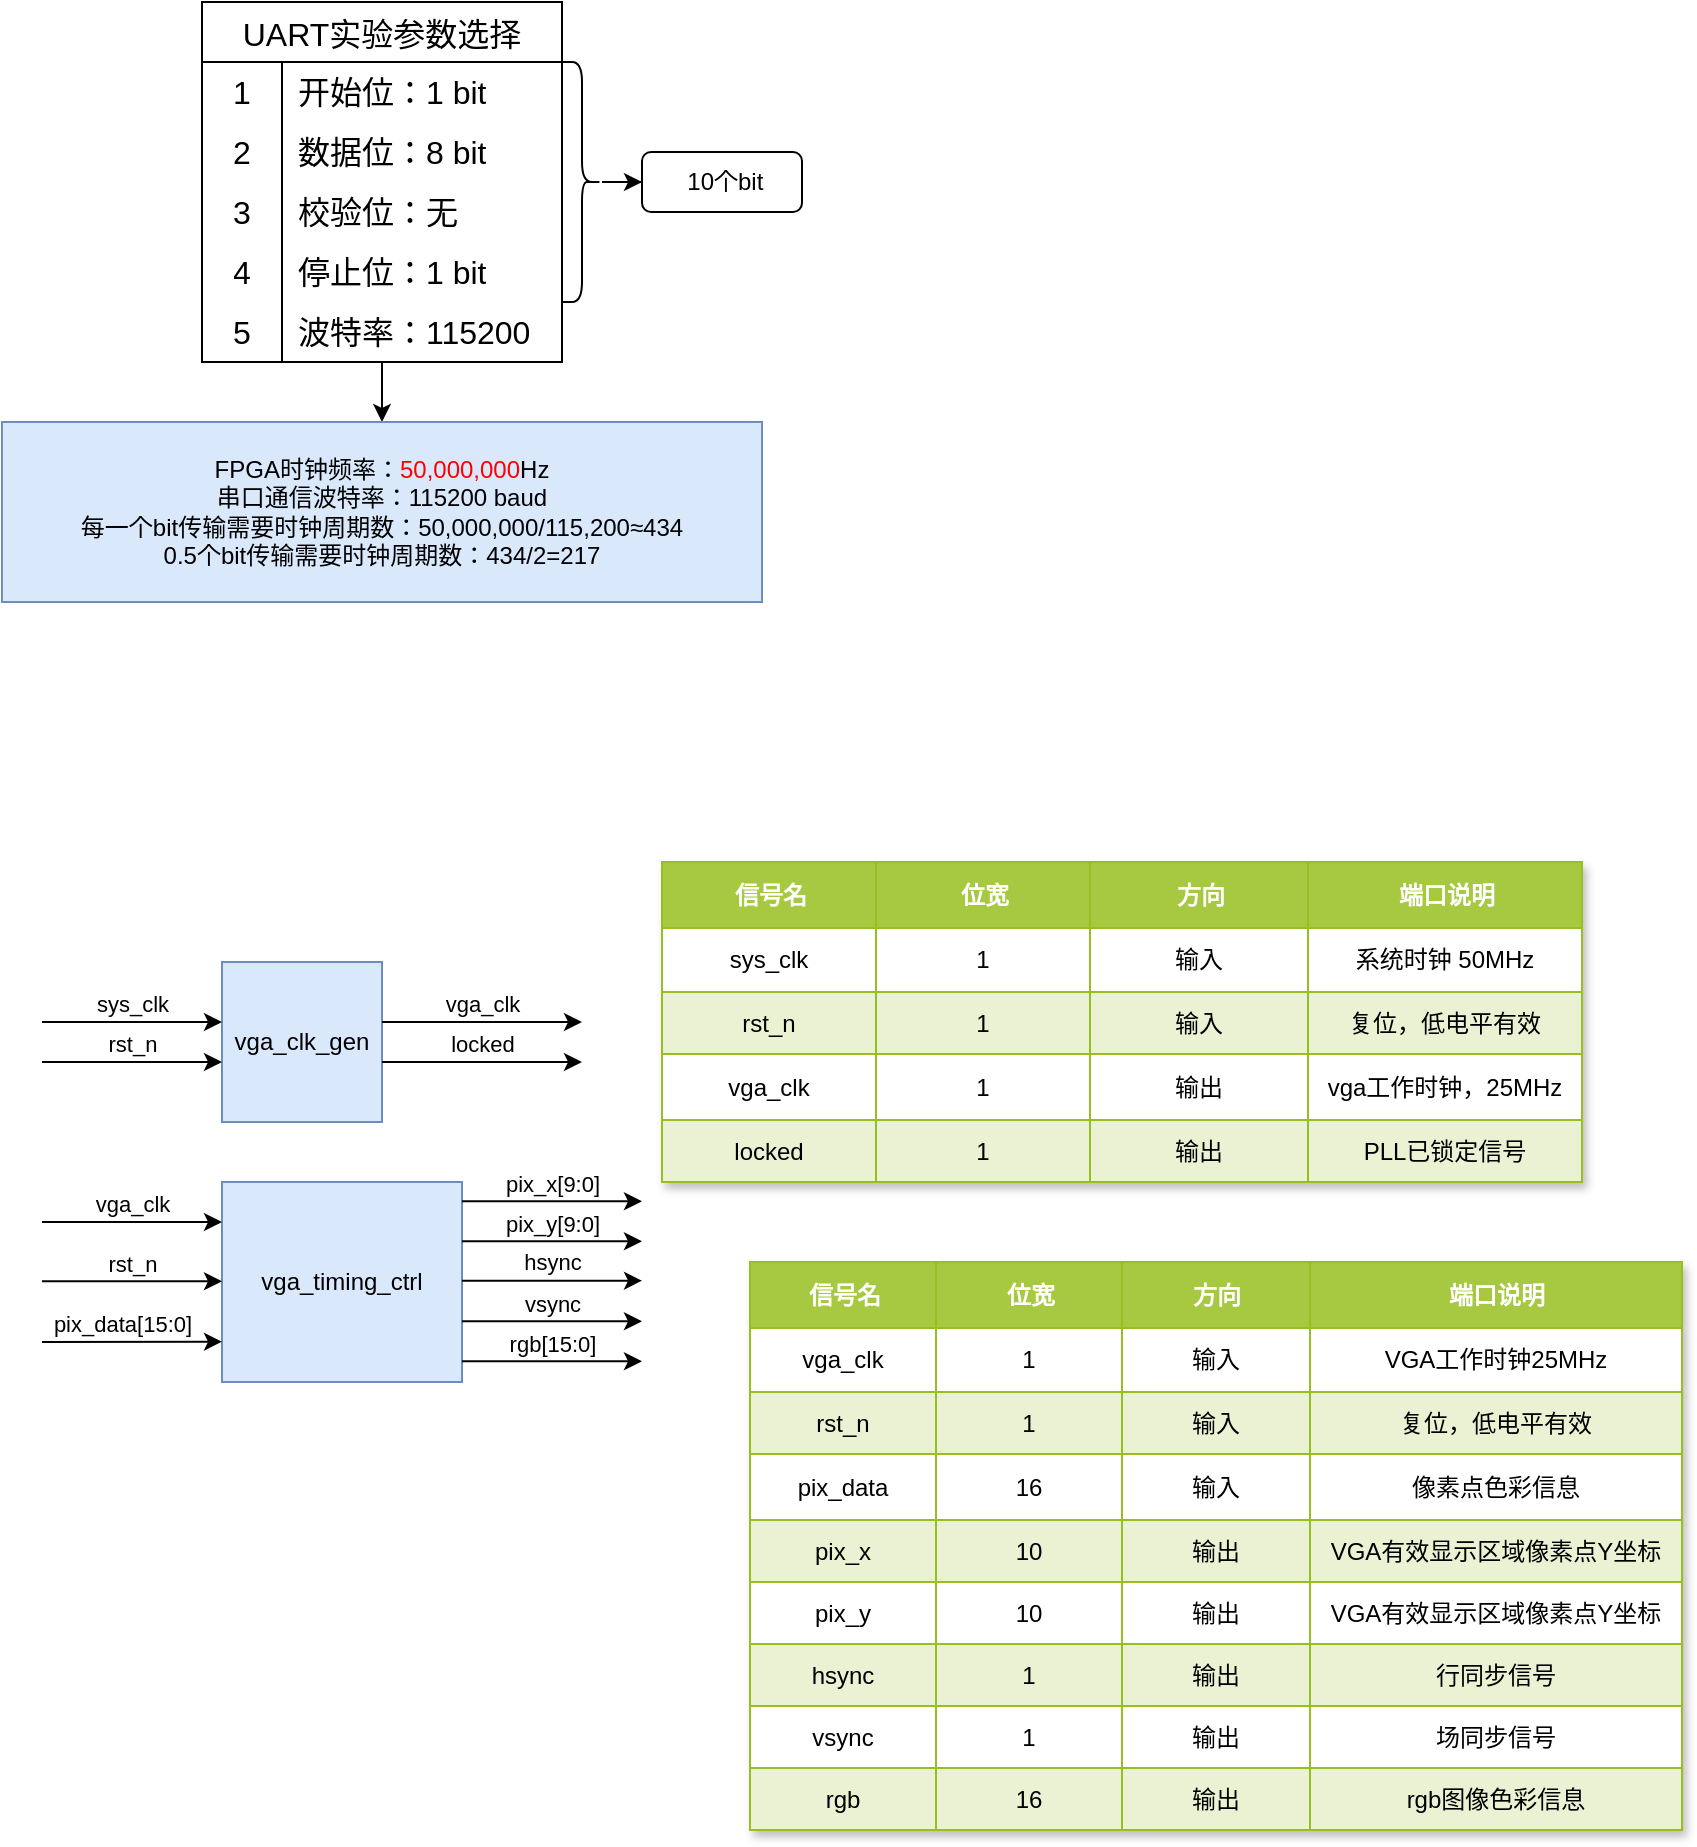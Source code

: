 <mxfile version="26.0.4">
  <diagram name="第 1 页" id="fd4EhWadq59LHY81k3FC">
    <mxGraphModel dx="1077" dy="627" grid="1" gridSize="10" guides="1" tooltips="1" connect="1" arrows="1" fold="1" page="1" pageScale="1" pageWidth="827" pageHeight="1169" math="0" shadow="0">
      <root>
        <mxCell id="0" />
        <mxCell id="1" parent="0" />
        <mxCell id="VDzUI8g3C9YiJoH--KY2-72" style="edgeStyle=orthogonalEdgeStyle;rounded=0;orthogonalLoop=1;jettySize=auto;html=1;" parent="1" source="VDzUI8g3C9YiJoH--KY2-14" target="VDzUI8g3C9YiJoH--KY2-70" edge="1">
          <mxGeometry relative="1" as="geometry" />
        </mxCell>
        <mxCell id="VDzUI8g3C9YiJoH--KY2-14" value="UART实验参数选择" style="shape=table;startSize=30;container=1;collapsible=0;childLayout=tableLayout;fixedRows=1;rowLines=0;fontStyle=0;strokeColor=default;fontSize=16;" parent="1" vertex="1">
          <mxGeometry x="140" y="40" width="180" height="180" as="geometry" />
        </mxCell>
        <mxCell id="VDzUI8g3C9YiJoH--KY2-15" value="" style="shape=tableRow;horizontal=0;startSize=0;swimlaneHead=0;swimlaneBody=0;top=0;left=0;bottom=0;right=0;collapsible=0;dropTarget=0;fillColor=none;points=[[0,0.5],[1,0.5]];portConstraint=eastwest;strokeColor=inherit;fontSize=16;" parent="VDzUI8g3C9YiJoH--KY2-14" vertex="1">
          <mxGeometry y="30" width="180" height="30" as="geometry" />
        </mxCell>
        <mxCell id="VDzUI8g3C9YiJoH--KY2-16" value="1" style="shape=partialRectangle;html=1;whiteSpace=wrap;connectable=0;fillColor=none;top=0;left=0;bottom=0;right=0;overflow=hidden;pointerEvents=1;strokeColor=inherit;fontSize=16;" parent="VDzUI8g3C9YiJoH--KY2-15" vertex="1">
          <mxGeometry width="40" height="30" as="geometry">
            <mxRectangle width="40" height="30" as="alternateBounds" />
          </mxGeometry>
        </mxCell>
        <mxCell id="VDzUI8g3C9YiJoH--KY2-17" value="开始位：1 bit" style="shape=partialRectangle;html=1;whiteSpace=wrap;connectable=0;fillColor=none;top=0;left=0;bottom=0;right=0;align=left;spacingLeft=6;overflow=hidden;strokeColor=inherit;fontSize=16;" parent="VDzUI8g3C9YiJoH--KY2-15" vertex="1">
          <mxGeometry x="40" width="140" height="30" as="geometry">
            <mxRectangle width="140" height="30" as="alternateBounds" />
          </mxGeometry>
        </mxCell>
        <mxCell id="VDzUI8g3C9YiJoH--KY2-18" value="" style="shape=tableRow;horizontal=0;startSize=0;swimlaneHead=0;swimlaneBody=0;top=0;left=0;bottom=0;right=0;collapsible=0;dropTarget=0;fillColor=none;points=[[0,0.5],[1,0.5]];portConstraint=eastwest;strokeColor=inherit;fontSize=16;" parent="VDzUI8g3C9YiJoH--KY2-14" vertex="1">
          <mxGeometry y="60" width="180" height="30" as="geometry" />
        </mxCell>
        <mxCell id="VDzUI8g3C9YiJoH--KY2-19" value="2" style="shape=partialRectangle;html=1;whiteSpace=wrap;connectable=0;fillColor=none;top=0;left=0;bottom=0;right=0;overflow=hidden;strokeColor=inherit;fontSize=16;" parent="VDzUI8g3C9YiJoH--KY2-18" vertex="1">
          <mxGeometry width="40" height="30" as="geometry">
            <mxRectangle width="40" height="30" as="alternateBounds" />
          </mxGeometry>
        </mxCell>
        <mxCell id="VDzUI8g3C9YiJoH--KY2-20" value="数据位：8 bit" style="shape=partialRectangle;html=1;whiteSpace=wrap;connectable=0;fillColor=none;top=0;left=0;bottom=0;right=0;align=left;spacingLeft=6;overflow=hidden;strokeColor=inherit;fontSize=16;" parent="VDzUI8g3C9YiJoH--KY2-18" vertex="1">
          <mxGeometry x="40" width="140" height="30" as="geometry">
            <mxRectangle width="140" height="30" as="alternateBounds" />
          </mxGeometry>
        </mxCell>
        <mxCell id="VDzUI8g3C9YiJoH--KY2-30" value="" style="shape=tableRow;horizontal=0;startSize=0;swimlaneHead=0;swimlaneBody=0;top=0;left=0;bottom=0;right=0;collapsible=0;dropTarget=0;fillColor=none;points=[[0,0.5],[1,0.5]];portConstraint=eastwest;strokeColor=inherit;fontSize=16;" parent="VDzUI8g3C9YiJoH--KY2-14" vertex="1">
          <mxGeometry y="90" width="180" height="30" as="geometry" />
        </mxCell>
        <mxCell id="VDzUI8g3C9YiJoH--KY2-31" value="3" style="shape=partialRectangle;html=1;whiteSpace=wrap;connectable=0;fillColor=none;top=0;left=0;bottom=0;right=0;overflow=hidden;strokeColor=inherit;fontSize=16;" parent="VDzUI8g3C9YiJoH--KY2-30" vertex="1">
          <mxGeometry width="40" height="30" as="geometry">
            <mxRectangle width="40" height="30" as="alternateBounds" />
          </mxGeometry>
        </mxCell>
        <mxCell id="VDzUI8g3C9YiJoH--KY2-32" value="校验位：无" style="shape=partialRectangle;html=1;whiteSpace=wrap;connectable=0;fillColor=none;top=0;left=0;bottom=0;right=0;align=left;spacingLeft=6;overflow=hidden;strokeColor=inherit;fontSize=16;" parent="VDzUI8g3C9YiJoH--KY2-30" vertex="1">
          <mxGeometry x="40" width="140" height="30" as="geometry">
            <mxRectangle width="140" height="30" as="alternateBounds" />
          </mxGeometry>
        </mxCell>
        <mxCell id="VDzUI8g3C9YiJoH--KY2-33" value="" style="shape=tableRow;horizontal=0;startSize=0;swimlaneHead=0;swimlaneBody=0;top=0;left=0;bottom=0;right=0;collapsible=0;dropTarget=0;fillColor=none;points=[[0,0.5],[1,0.5]];portConstraint=eastwest;strokeColor=inherit;fontSize=16;" parent="VDzUI8g3C9YiJoH--KY2-14" vertex="1">
          <mxGeometry y="120" width="180" height="30" as="geometry" />
        </mxCell>
        <mxCell id="VDzUI8g3C9YiJoH--KY2-34" value="4" style="shape=partialRectangle;html=1;whiteSpace=wrap;connectable=0;fillColor=none;top=0;left=0;bottom=0;right=0;overflow=hidden;strokeColor=inherit;fontSize=16;" parent="VDzUI8g3C9YiJoH--KY2-33" vertex="1">
          <mxGeometry width="40" height="30" as="geometry">
            <mxRectangle width="40" height="30" as="alternateBounds" />
          </mxGeometry>
        </mxCell>
        <mxCell id="VDzUI8g3C9YiJoH--KY2-35" value="停止位：1 bit" style="shape=partialRectangle;html=1;whiteSpace=wrap;connectable=0;fillColor=none;top=0;left=0;bottom=0;right=0;align=left;spacingLeft=6;overflow=hidden;strokeColor=inherit;fontSize=16;" parent="VDzUI8g3C9YiJoH--KY2-33" vertex="1">
          <mxGeometry x="40" width="140" height="30" as="geometry">
            <mxRectangle width="140" height="30" as="alternateBounds" />
          </mxGeometry>
        </mxCell>
        <mxCell id="VDzUI8g3C9YiJoH--KY2-21" value="" style="shape=tableRow;horizontal=0;startSize=0;swimlaneHead=0;swimlaneBody=0;top=0;left=0;bottom=0;right=0;collapsible=0;dropTarget=0;fillColor=none;points=[[0,0.5],[1,0.5]];portConstraint=eastwest;strokeColor=inherit;fontSize=16;" parent="VDzUI8g3C9YiJoH--KY2-14" vertex="1">
          <mxGeometry y="150" width="180" height="30" as="geometry" />
        </mxCell>
        <mxCell id="VDzUI8g3C9YiJoH--KY2-22" value="5" style="shape=partialRectangle;html=1;whiteSpace=wrap;connectable=0;fillColor=none;top=0;left=0;bottom=0;right=0;overflow=hidden;strokeColor=inherit;fontSize=16;" parent="VDzUI8g3C9YiJoH--KY2-21" vertex="1">
          <mxGeometry width="40" height="30" as="geometry">
            <mxRectangle width="40" height="30" as="alternateBounds" />
          </mxGeometry>
        </mxCell>
        <mxCell id="VDzUI8g3C9YiJoH--KY2-23" value="波特率：115200" style="shape=partialRectangle;html=1;whiteSpace=wrap;connectable=0;fillColor=none;top=0;left=0;bottom=0;right=0;align=left;spacingLeft=6;overflow=hidden;strokeColor=inherit;fontSize=16;" parent="VDzUI8g3C9YiJoH--KY2-21" vertex="1">
          <mxGeometry x="40" width="140" height="30" as="geometry">
            <mxRectangle width="140" height="30" as="alternateBounds" />
          </mxGeometry>
        </mxCell>
        <mxCell id="VDzUI8g3C9YiJoH--KY2-60" value="" style="edgeStyle=orthogonalEdgeStyle;rounded=0;orthogonalLoop=1;jettySize=auto;html=1;" parent="1" source="VDzUI8g3C9YiJoH--KY2-56" target="VDzUI8g3C9YiJoH--KY2-59" edge="1">
          <mxGeometry relative="1" as="geometry" />
        </mxCell>
        <mxCell id="VDzUI8g3C9YiJoH--KY2-56" value="" style="shape=curlyBracket;whiteSpace=wrap;html=1;rounded=1;flipH=1;labelPosition=right;verticalLabelPosition=middle;align=left;verticalAlign=middle;" parent="1" vertex="1">
          <mxGeometry x="320" y="70" width="20" height="120" as="geometry" />
        </mxCell>
        <mxCell id="VDzUI8g3C9YiJoH--KY2-59" value="&amp;nbsp;10个bit" style="rounded=1;whiteSpace=wrap;html=1;align=center;" parent="1" vertex="1">
          <mxGeometry x="360" y="115" width="80" height="30" as="geometry" />
        </mxCell>
        <mxCell id="VDzUI8g3C9YiJoH--KY2-70" value="&lt;div style=&quot;&quot;&gt;FPGA时钟频率：&lt;font color=&quot;#ff0000&quot;&gt;50,000,000&lt;/font&gt;Hz&lt;/div&gt;&lt;div style=&quot;&quot;&gt;串口通信波特率：115200 baud&lt;/div&gt;&lt;div style=&quot;&quot;&gt;每一个bit传输需要时钟周期数：50,000,000/115,200≈434&lt;/div&gt;&lt;div style=&quot;&quot;&gt;0.5个bit传输需要时钟周期数：434/2=217&lt;/div&gt;" style="text;strokeColor=#6c8ebf;fillColor=#dae8fc;html=1;whiteSpace=wrap;verticalAlign=middle;overflow=hidden;align=center;" parent="1" vertex="1">
          <mxGeometry x="40" y="250" width="380" height="90" as="geometry" />
        </mxCell>
        <mxCell id="CQehMLbI-TvT4RRxddDj-1" value="vga_timing_ctrl" style="whiteSpace=wrap;html=1;fillColor=#dae8fc;strokeColor=#6c8ebf;" parent="1" vertex="1">
          <mxGeometry x="150" y="630" width="120" height="100" as="geometry" />
        </mxCell>
        <mxCell id="CQehMLbI-TvT4RRxddDj-2" value="vga_clk" style="endArrow=classic;html=1;rounded=0;entryX=0.001;entryY=0.183;entryDx=0;entryDy=0;entryPerimeter=0;verticalAlign=bottom;" parent="1" edge="1">
          <mxGeometry x="-0.004" width="50" height="50" relative="1" as="geometry">
            <mxPoint x="60" y="650" as="sourcePoint" />
            <mxPoint x="150.0" y="650" as="targetPoint" />
            <mxPoint as="offset" />
          </mxGeometry>
        </mxCell>
        <mxCell id="CQehMLbI-TvT4RRxddDj-3" value="rst_n" style="endArrow=classic;html=1;rounded=0;entryX=0.001;entryY=0.183;entryDx=0;entryDy=0;entryPerimeter=0;verticalAlign=bottom;" parent="1" edge="1">
          <mxGeometry width="50" height="50" relative="1" as="geometry">
            <mxPoint x="60" y="679.66" as="sourcePoint" />
            <mxPoint x="150" y="679.66" as="targetPoint" />
          </mxGeometry>
        </mxCell>
        <mxCell id="CQehMLbI-TvT4RRxddDj-5" value="pix_data[15:0]" style="endArrow=classic;html=1;rounded=0;entryX=0.001;entryY=0.183;entryDx=0;entryDy=0;entryPerimeter=0;verticalAlign=bottom;" parent="1" edge="1">
          <mxGeometry x="-0.111" width="50" height="50" relative="1" as="geometry">
            <mxPoint x="60" y="710" as="sourcePoint" />
            <mxPoint x="150" y="709.83" as="targetPoint" />
            <mxPoint as="offset" />
          </mxGeometry>
        </mxCell>
        <mxCell id="CQehMLbI-TvT4RRxddDj-6" value="pix_x[9:0]" style="endArrow=classic;html=1;rounded=0;entryX=0.001;entryY=0.183;entryDx=0;entryDy=0;entryPerimeter=0;verticalAlign=bottom;" parent="1" edge="1">
          <mxGeometry x="-0.004" width="50" height="50" relative="1" as="geometry">
            <mxPoint x="270" y="639.66" as="sourcePoint" />
            <mxPoint x="360.0" y="639.66" as="targetPoint" />
            <mxPoint as="offset" />
          </mxGeometry>
        </mxCell>
        <mxCell id="CQehMLbI-TvT4RRxddDj-7" value="hsync" style="endArrow=classic;html=1;rounded=0;entryX=0.001;entryY=0.183;entryDx=0;entryDy=0;entryPerimeter=0;verticalAlign=bottom;" parent="1" edge="1">
          <mxGeometry width="50" height="50" relative="1" as="geometry">
            <mxPoint x="270" y="679.32" as="sourcePoint" />
            <mxPoint x="360.0" y="679.32" as="targetPoint" />
          </mxGeometry>
        </mxCell>
        <mxCell id="CQehMLbI-TvT4RRxddDj-146" value="Assets" style="childLayout=tableLayout;recursiveResize=0;strokeColor=#98bf21;fillColor=#A7C942;shadow=1;" parent="1" vertex="1">
          <mxGeometry x="414" y="670" width="466" height="284" as="geometry" />
        </mxCell>
        <mxCell id="CQehMLbI-TvT4RRxddDj-147" style="shape=tableRow;horizontal=0;startSize=0;swimlaneHead=0;swimlaneBody=0;top=0;left=0;bottom=0;right=0;dropTarget=0;collapsible=0;recursiveResize=0;expand=0;fontStyle=0;strokeColor=inherit;fillColor=#ffffff;" parent="CQehMLbI-TvT4RRxddDj-146" vertex="1">
          <mxGeometry width="466" height="33" as="geometry" />
        </mxCell>
        <mxCell id="CQehMLbI-TvT4RRxddDj-167" value="信号名" style="connectable=0;recursiveResize=0;strokeColor=inherit;fillColor=#A7C942;align=center;fontStyle=1;fontColor=#FFFFFF;html=1;" parent="CQehMLbI-TvT4RRxddDj-147" vertex="1">
          <mxGeometry width="93" height="33" as="geometry">
            <mxRectangle width="93" height="33" as="alternateBounds" />
          </mxGeometry>
        </mxCell>
        <mxCell id="CQehMLbI-TvT4RRxddDj-148" value="位宽" style="connectable=0;recursiveResize=0;strokeColor=inherit;fillColor=#A7C942;align=center;fontStyle=1;fontColor=#FFFFFF;html=1;" parent="CQehMLbI-TvT4RRxddDj-147" vertex="1">
          <mxGeometry x="93" width="93" height="33" as="geometry">
            <mxRectangle width="93" height="33" as="alternateBounds" />
          </mxGeometry>
        </mxCell>
        <mxCell id="CQehMLbI-TvT4RRxddDj-149" value="方向" style="connectable=0;recursiveResize=0;strokeColor=inherit;fillColor=#A7C942;align=center;fontStyle=1;fontColor=#FFFFFF;html=1;" parent="CQehMLbI-TvT4RRxddDj-147" vertex="1">
          <mxGeometry x="186" width="94" height="33" as="geometry">
            <mxRectangle width="94" height="33" as="alternateBounds" />
          </mxGeometry>
        </mxCell>
        <mxCell id="CQehMLbI-TvT4RRxddDj-150" value="端口说明" style="connectable=0;recursiveResize=0;strokeColor=inherit;fillColor=#A7C942;align=center;fontStyle=1;fontColor=#FFFFFF;html=1;" parent="CQehMLbI-TvT4RRxddDj-147" vertex="1">
          <mxGeometry x="280" width="186" height="33" as="geometry">
            <mxRectangle width="186" height="33" as="alternateBounds" />
          </mxGeometry>
        </mxCell>
        <mxCell id="CQehMLbI-TvT4RRxddDj-151" value="" style="shape=tableRow;horizontal=0;startSize=0;swimlaneHead=0;swimlaneBody=0;top=0;left=0;bottom=0;right=0;dropTarget=0;collapsible=0;recursiveResize=0;expand=0;fontStyle=0;strokeColor=inherit;fillColor=#ffffff;" parent="CQehMLbI-TvT4RRxddDj-146" vertex="1">
          <mxGeometry y="33" width="466" height="32" as="geometry" />
        </mxCell>
        <mxCell id="CQehMLbI-TvT4RRxddDj-168" value="vga_clk" style="connectable=0;recursiveResize=0;strokeColor=inherit;fillColor=inherit;align=center;whiteSpace=wrap;html=1;" parent="CQehMLbI-TvT4RRxddDj-151" vertex="1">
          <mxGeometry width="93" height="32" as="geometry">
            <mxRectangle width="93" height="32" as="alternateBounds" />
          </mxGeometry>
        </mxCell>
        <mxCell id="CQehMLbI-TvT4RRxddDj-152" value="1" style="connectable=0;recursiveResize=0;strokeColor=inherit;fillColor=inherit;align=center;whiteSpace=wrap;html=1;" parent="CQehMLbI-TvT4RRxddDj-151" vertex="1">
          <mxGeometry x="93" width="93" height="32" as="geometry">
            <mxRectangle width="93" height="32" as="alternateBounds" />
          </mxGeometry>
        </mxCell>
        <mxCell id="CQehMLbI-TvT4RRxddDj-153" value="输入" style="connectable=0;recursiveResize=0;strokeColor=inherit;fillColor=inherit;align=center;whiteSpace=wrap;html=1;" parent="CQehMLbI-TvT4RRxddDj-151" vertex="1">
          <mxGeometry x="186" width="94" height="32" as="geometry">
            <mxRectangle width="94" height="32" as="alternateBounds" />
          </mxGeometry>
        </mxCell>
        <mxCell id="CQehMLbI-TvT4RRxddDj-154" value="VGA工作时钟25MHz" style="connectable=0;recursiveResize=0;strokeColor=inherit;fillColor=inherit;align=center;whiteSpace=wrap;html=1;" parent="CQehMLbI-TvT4RRxddDj-151" vertex="1">
          <mxGeometry x="280" width="186" height="32" as="geometry">
            <mxRectangle width="186" height="32" as="alternateBounds" />
          </mxGeometry>
        </mxCell>
        <mxCell id="CQehMLbI-TvT4RRxddDj-155" value="" style="shape=tableRow;horizontal=0;startSize=0;swimlaneHead=0;swimlaneBody=0;top=0;left=0;bottom=0;right=0;dropTarget=0;collapsible=0;recursiveResize=0;expand=0;fontStyle=1;strokeColor=inherit;fillColor=#EAF2D3;" parent="CQehMLbI-TvT4RRxddDj-146" vertex="1">
          <mxGeometry y="65" width="466" height="31" as="geometry" />
        </mxCell>
        <mxCell id="CQehMLbI-TvT4RRxddDj-169" value="rst_n" style="connectable=0;recursiveResize=0;strokeColor=inherit;fillColor=inherit;whiteSpace=wrap;html=1;" parent="CQehMLbI-TvT4RRxddDj-155" vertex="1">
          <mxGeometry width="93" height="31" as="geometry">
            <mxRectangle width="93" height="31" as="alternateBounds" />
          </mxGeometry>
        </mxCell>
        <mxCell id="CQehMLbI-TvT4RRxddDj-156" value="1" style="connectable=0;recursiveResize=0;strokeColor=inherit;fillColor=inherit;whiteSpace=wrap;html=1;" parent="CQehMLbI-TvT4RRxddDj-155" vertex="1">
          <mxGeometry x="93" width="93" height="31" as="geometry">
            <mxRectangle width="93" height="31" as="alternateBounds" />
          </mxGeometry>
        </mxCell>
        <mxCell id="CQehMLbI-TvT4RRxddDj-157" value="输入" style="connectable=0;recursiveResize=0;strokeColor=inherit;fillColor=inherit;whiteSpace=wrap;html=1;" parent="CQehMLbI-TvT4RRxddDj-155" vertex="1">
          <mxGeometry x="186" width="94" height="31" as="geometry">
            <mxRectangle width="94" height="31" as="alternateBounds" />
          </mxGeometry>
        </mxCell>
        <mxCell id="CQehMLbI-TvT4RRxddDj-158" value="复位，低电平有效" style="connectable=0;recursiveResize=0;strokeColor=inherit;fillColor=inherit;whiteSpace=wrap;html=1;" parent="CQehMLbI-TvT4RRxddDj-155" vertex="1">
          <mxGeometry x="280" width="186" height="31" as="geometry">
            <mxRectangle width="186" height="31" as="alternateBounds" />
          </mxGeometry>
        </mxCell>
        <mxCell id="CQehMLbI-TvT4RRxddDj-159" value="" style="shape=tableRow;horizontal=0;startSize=0;swimlaneHead=0;swimlaneBody=0;top=0;left=0;bottom=0;right=0;dropTarget=0;collapsible=0;recursiveResize=0;expand=0;fontStyle=0;strokeColor=inherit;fillColor=#ffffff;" parent="CQehMLbI-TvT4RRxddDj-146" vertex="1">
          <mxGeometry y="96" width="466" height="33" as="geometry" />
        </mxCell>
        <mxCell id="CQehMLbI-TvT4RRxddDj-170" value="pix_data" style="connectable=0;recursiveResize=0;strokeColor=inherit;fillColor=inherit;fontStyle=0;align=center;whiteSpace=wrap;html=1;" parent="CQehMLbI-TvT4RRxddDj-159" vertex="1">
          <mxGeometry width="93" height="33" as="geometry">
            <mxRectangle width="93" height="33" as="alternateBounds" />
          </mxGeometry>
        </mxCell>
        <mxCell id="CQehMLbI-TvT4RRxddDj-160" value="16" style="connectable=0;recursiveResize=0;strokeColor=inherit;fillColor=inherit;fontStyle=0;align=center;whiteSpace=wrap;html=1;" parent="CQehMLbI-TvT4RRxddDj-159" vertex="1">
          <mxGeometry x="93" width="93" height="33" as="geometry">
            <mxRectangle width="93" height="33" as="alternateBounds" />
          </mxGeometry>
        </mxCell>
        <mxCell id="CQehMLbI-TvT4RRxddDj-161" value="输入" style="connectable=0;recursiveResize=0;strokeColor=inherit;fillColor=inherit;fontStyle=0;align=center;whiteSpace=wrap;html=1;" parent="CQehMLbI-TvT4RRxddDj-159" vertex="1">
          <mxGeometry x="186" width="94" height="33" as="geometry">
            <mxRectangle width="94" height="33" as="alternateBounds" />
          </mxGeometry>
        </mxCell>
        <mxCell id="CQehMLbI-TvT4RRxddDj-162" value="像素点色彩信息" style="connectable=0;recursiveResize=0;strokeColor=inherit;fillColor=inherit;fontStyle=0;align=center;whiteSpace=wrap;html=1;" parent="CQehMLbI-TvT4RRxddDj-159" vertex="1">
          <mxGeometry x="280" width="186" height="33" as="geometry">
            <mxRectangle width="186" height="33" as="alternateBounds" />
          </mxGeometry>
        </mxCell>
        <mxCell id="CQehMLbI-TvT4RRxddDj-163" value="" style="shape=tableRow;horizontal=0;startSize=0;swimlaneHead=0;swimlaneBody=0;top=0;left=0;bottom=0;right=0;dropTarget=0;collapsible=0;recursiveResize=0;expand=0;fontStyle=1;strokeColor=inherit;fillColor=#EAF2D3;" parent="CQehMLbI-TvT4RRxddDj-146" vertex="1">
          <mxGeometry y="129" width="466" height="31" as="geometry" />
        </mxCell>
        <mxCell id="CQehMLbI-TvT4RRxddDj-171" value="pix_x" style="connectable=0;recursiveResize=0;strokeColor=inherit;fillColor=inherit;whiteSpace=wrap;html=1;" parent="CQehMLbI-TvT4RRxddDj-163" vertex="1">
          <mxGeometry width="93" height="31" as="geometry">
            <mxRectangle width="93" height="31" as="alternateBounds" />
          </mxGeometry>
        </mxCell>
        <mxCell id="CQehMLbI-TvT4RRxddDj-164" value="10" style="connectable=0;recursiveResize=0;strokeColor=inherit;fillColor=inherit;whiteSpace=wrap;html=1;" parent="CQehMLbI-TvT4RRxddDj-163" vertex="1">
          <mxGeometry x="93" width="93" height="31" as="geometry">
            <mxRectangle width="93" height="31" as="alternateBounds" />
          </mxGeometry>
        </mxCell>
        <mxCell id="CQehMLbI-TvT4RRxddDj-165" value="输出" style="connectable=0;recursiveResize=0;strokeColor=inherit;fillColor=inherit;whiteSpace=wrap;html=1;" parent="CQehMLbI-TvT4RRxddDj-163" vertex="1">
          <mxGeometry x="186" width="94" height="31" as="geometry">
            <mxRectangle width="94" height="31" as="alternateBounds" />
          </mxGeometry>
        </mxCell>
        <mxCell id="CQehMLbI-TvT4RRxddDj-166" value="VGA有效显示区域像素点Y坐标" style="connectable=0;recursiveResize=0;strokeColor=inherit;fillColor=inherit;whiteSpace=wrap;html=1;" parent="CQehMLbI-TvT4RRxddDj-163" vertex="1">
          <mxGeometry x="280" width="186" height="31" as="geometry">
            <mxRectangle width="186" height="31" as="alternateBounds" />
          </mxGeometry>
        </mxCell>
        <mxCell id="CQehMLbI-TvT4RRxddDj-177" style="shape=tableRow;horizontal=0;startSize=0;swimlaneHead=0;swimlaneBody=0;top=0;left=0;bottom=0;right=0;dropTarget=0;collapsible=0;recursiveResize=0;expand=0;fontStyle=1;strokeColor=inherit;fillColor=#EAF2D3;" parent="CQehMLbI-TvT4RRxddDj-146" vertex="1">
          <mxGeometry y="160" width="466" height="31" as="geometry" />
        </mxCell>
        <mxCell id="CQehMLbI-TvT4RRxddDj-178" value="pix_y" style="connectable=0;recursiveResize=0;whiteSpace=wrap;html=1;fillColor=default;strokeColor=inherit;" parent="CQehMLbI-TvT4RRxddDj-177" vertex="1">
          <mxGeometry width="93" height="31" as="geometry">
            <mxRectangle width="93" height="31" as="alternateBounds" />
          </mxGeometry>
        </mxCell>
        <mxCell id="CQehMLbI-TvT4RRxddDj-179" value="10" style="connectable=0;recursiveResize=0;whiteSpace=wrap;html=1;fillColor=default;strokeColor=inherit;" parent="CQehMLbI-TvT4RRxddDj-177" vertex="1">
          <mxGeometry x="93" width="93" height="31" as="geometry">
            <mxRectangle width="93" height="31" as="alternateBounds" />
          </mxGeometry>
        </mxCell>
        <mxCell id="CQehMLbI-TvT4RRxddDj-180" value="输出" style="connectable=0;recursiveResize=0;whiteSpace=wrap;html=1;fillColor=default;strokeColor=inherit;" parent="CQehMLbI-TvT4RRxddDj-177" vertex="1">
          <mxGeometry x="186" width="94" height="31" as="geometry">
            <mxRectangle width="94" height="31" as="alternateBounds" />
          </mxGeometry>
        </mxCell>
        <mxCell id="CQehMLbI-TvT4RRxddDj-181" value="VGA有效显示区域像素点Y坐标" style="connectable=0;recursiveResize=0;whiteSpace=wrap;html=1;fillColor=default;strokeColor=inherit;" parent="CQehMLbI-TvT4RRxddDj-177" vertex="1">
          <mxGeometry x="280" width="186" height="31" as="geometry">
            <mxRectangle width="186" height="31" as="alternateBounds" />
          </mxGeometry>
        </mxCell>
        <mxCell id="UoMwkHRBYrsfCAEj0GG8-5" style="shape=tableRow;horizontal=0;startSize=0;swimlaneHead=0;swimlaneBody=0;top=0;left=0;bottom=0;right=0;dropTarget=0;collapsible=0;recursiveResize=0;expand=0;fontStyle=1;strokeColor=inherit;fillColor=#EAF2D3;" vertex="1" parent="CQehMLbI-TvT4RRxddDj-146">
          <mxGeometry y="191" width="466" height="31" as="geometry" />
        </mxCell>
        <mxCell id="UoMwkHRBYrsfCAEj0GG8-6" value="hsync" style="connectable=0;recursiveResize=0;strokeColor=inherit;fillColor=inherit;whiteSpace=wrap;html=1;" vertex="1" parent="UoMwkHRBYrsfCAEj0GG8-5">
          <mxGeometry width="93" height="31" as="geometry">
            <mxRectangle width="93" height="31" as="alternateBounds" />
          </mxGeometry>
        </mxCell>
        <mxCell id="UoMwkHRBYrsfCAEj0GG8-7" value="1" style="connectable=0;recursiveResize=0;strokeColor=inherit;fillColor=inherit;whiteSpace=wrap;html=1;" vertex="1" parent="UoMwkHRBYrsfCAEj0GG8-5">
          <mxGeometry x="93" width="93" height="31" as="geometry">
            <mxRectangle width="93" height="31" as="alternateBounds" />
          </mxGeometry>
        </mxCell>
        <mxCell id="UoMwkHRBYrsfCAEj0GG8-8" value="输出" style="connectable=0;recursiveResize=0;strokeColor=inherit;fillColor=inherit;whiteSpace=wrap;html=1;" vertex="1" parent="UoMwkHRBYrsfCAEj0GG8-5">
          <mxGeometry x="186" width="94" height="31" as="geometry">
            <mxRectangle width="94" height="31" as="alternateBounds" />
          </mxGeometry>
        </mxCell>
        <mxCell id="UoMwkHRBYrsfCAEj0GG8-9" value="行同步信号" style="connectable=0;recursiveResize=0;strokeColor=inherit;fillColor=inherit;whiteSpace=wrap;html=1;" vertex="1" parent="UoMwkHRBYrsfCAEj0GG8-5">
          <mxGeometry x="280" width="186" height="31" as="geometry">
            <mxRectangle width="186" height="31" as="alternateBounds" />
          </mxGeometry>
        </mxCell>
        <mxCell id="UoMwkHRBYrsfCAEj0GG8-10" style="shape=tableRow;horizontal=0;startSize=0;swimlaneHead=0;swimlaneBody=0;top=0;left=0;bottom=0;right=0;dropTarget=0;collapsible=0;recursiveResize=0;expand=0;fontStyle=1;strokeColor=inherit;fillColor=#EAF2D3;" vertex="1" parent="CQehMLbI-TvT4RRxddDj-146">
          <mxGeometry y="222" width="466" height="31" as="geometry" />
        </mxCell>
        <mxCell id="UoMwkHRBYrsfCAEj0GG8-11" value="vsync" style="connectable=0;recursiveResize=0;whiteSpace=wrap;html=1;strokeColor=inherit;" vertex="1" parent="UoMwkHRBYrsfCAEj0GG8-10">
          <mxGeometry width="93" height="31" as="geometry">
            <mxRectangle width="93" height="31" as="alternateBounds" />
          </mxGeometry>
        </mxCell>
        <mxCell id="UoMwkHRBYrsfCAEj0GG8-12" value="1" style="connectable=0;recursiveResize=0;whiteSpace=wrap;html=1;strokeColor=inherit;" vertex="1" parent="UoMwkHRBYrsfCAEj0GG8-10">
          <mxGeometry x="93" width="93" height="31" as="geometry">
            <mxRectangle width="93" height="31" as="alternateBounds" />
          </mxGeometry>
        </mxCell>
        <mxCell id="UoMwkHRBYrsfCAEj0GG8-13" value="输出" style="connectable=0;recursiveResize=0;whiteSpace=wrap;html=1;strokeColor=inherit;" vertex="1" parent="UoMwkHRBYrsfCAEj0GG8-10">
          <mxGeometry x="186" width="94" height="31" as="geometry">
            <mxRectangle width="94" height="31" as="alternateBounds" />
          </mxGeometry>
        </mxCell>
        <mxCell id="UoMwkHRBYrsfCAEj0GG8-14" value="场同步信号" style="connectable=0;recursiveResize=0;whiteSpace=wrap;html=1;strokeColor=inherit;" vertex="1" parent="UoMwkHRBYrsfCAEj0GG8-10">
          <mxGeometry x="280" width="186" height="31" as="geometry">
            <mxRectangle width="186" height="31" as="alternateBounds" />
          </mxGeometry>
        </mxCell>
        <mxCell id="CQehMLbI-TvT4RRxddDj-182" style="shape=tableRow;horizontal=0;startSize=0;swimlaneHead=0;swimlaneBody=0;top=0;left=0;bottom=0;right=0;dropTarget=0;collapsible=0;recursiveResize=0;expand=0;fontStyle=1;strokeColor=inherit;fillColor=#EAF2D3;" parent="CQehMLbI-TvT4RRxddDj-146" vertex="1">
          <mxGeometry y="253" width="466" height="31" as="geometry" />
        </mxCell>
        <mxCell id="CQehMLbI-TvT4RRxddDj-183" value="rgb" style="connectable=0;recursiveResize=0;whiteSpace=wrap;html=1;strokeColor=inherit;fillColor=none;" parent="CQehMLbI-TvT4RRxddDj-182" vertex="1">
          <mxGeometry width="93" height="31" as="geometry">
            <mxRectangle width="93" height="31" as="alternateBounds" />
          </mxGeometry>
        </mxCell>
        <mxCell id="CQehMLbI-TvT4RRxddDj-184" value="16" style="connectable=0;recursiveResize=0;whiteSpace=wrap;html=1;strokeColor=inherit;fillColor=none;" parent="CQehMLbI-TvT4RRxddDj-182" vertex="1">
          <mxGeometry x="93" width="93" height="31" as="geometry">
            <mxRectangle width="93" height="31" as="alternateBounds" />
          </mxGeometry>
        </mxCell>
        <mxCell id="CQehMLbI-TvT4RRxddDj-185" value="输出" style="connectable=0;recursiveResize=0;whiteSpace=wrap;html=1;strokeColor=inherit;fillColor=none;" parent="CQehMLbI-TvT4RRxddDj-182" vertex="1">
          <mxGeometry x="186" width="94" height="31" as="geometry">
            <mxRectangle width="94" height="31" as="alternateBounds" />
          </mxGeometry>
        </mxCell>
        <mxCell id="CQehMLbI-TvT4RRxddDj-186" value="rgb图像色彩信息" style="connectable=0;recursiveResize=0;whiteSpace=wrap;html=1;strokeColor=inherit;fillColor=none;" parent="CQehMLbI-TvT4RRxddDj-182" vertex="1">
          <mxGeometry x="280" width="186" height="31" as="geometry">
            <mxRectangle width="186" height="31" as="alternateBounds" />
          </mxGeometry>
        </mxCell>
        <mxCell id="CQehMLbI-TvT4RRxddDj-187" value="vga_clk_gen" style="whiteSpace=wrap;html=1;fillColor=#dae8fc;strokeColor=#6c8ebf;" parent="1" vertex="1">
          <mxGeometry x="150" y="520" width="80" height="80" as="geometry" />
        </mxCell>
        <mxCell id="CQehMLbI-TvT4RRxddDj-188" value="sys_clk" style="endArrow=classic;html=1;rounded=0;entryX=0.001;entryY=0.183;entryDx=0;entryDy=0;entryPerimeter=0;verticalAlign=bottom;" parent="1" edge="1">
          <mxGeometry x="-0.005" width="50" height="50" relative="1" as="geometry">
            <mxPoint x="60" y="550" as="sourcePoint" />
            <mxPoint x="150.0" y="550" as="targetPoint" />
            <mxPoint as="offset" />
          </mxGeometry>
        </mxCell>
        <mxCell id="CQehMLbI-TvT4RRxddDj-189" value="rst_n" style="endArrow=classic;html=1;rounded=0;entryX=0.001;entryY=0.183;entryDx=0;entryDy=0;entryPerimeter=0;verticalAlign=bottom;" parent="1" edge="1">
          <mxGeometry width="50" height="50" relative="1" as="geometry">
            <mxPoint x="60" y="570" as="sourcePoint" />
            <mxPoint x="150" y="570" as="targetPoint" />
          </mxGeometry>
        </mxCell>
        <mxCell id="CQehMLbI-TvT4RRxddDj-192" value="vga_clk" style="endArrow=classic;html=1;rounded=0;verticalAlign=bottom;" parent="1" edge="1">
          <mxGeometry width="50" height="50" relative="1" as="geometry">
            <mxPoint x="230" y="550" as="sourcePoint" />
            <mxPoint x="330" y="550" as="targetPoint" />
          </mxGeometry>
        </mxCell>
        <mxCell id="CQehMLbI-TvT4RRxddDj-193" value="locked" style="endArrow=classic;html=1;rounded=0;verticalAlign=bottom;" parent="1" edge="1">
          <mxGeometry width="50" height="50" relative="1" as="geometry">
            <mxPoint x="230" y="570" as="sourcePoint" />
            <mxPoint x="330" y="570" as="targetPoint" />
            <mxPoint as="offset" />
          </mxGeometry>
        </mxCell>
        <mxCell id="CQehMLbI-TvT4RRxddDj-194" value="Assets" style="childLayout=tableLayout;recursiveResize=0;strokeColor=#98bf21;fillColor=#A7C942;shadow=1;" parent="1" vertex="1">
          <mxGeometry x="370" y="470" width="460" height="160" as="geometry" />
        </mxCell>
        <mxCell id="CQehMLbI-TvT4RRxddDj-195" style="shape=tableRow;horizontal=0;startSize=0;swimlaneHead=0;swimlaneBody=0;top=0;left=0;bottom=0;right=0;dropTarget=0;collapsible=0;recursiveResize=0;expand=0;fontStyle=0;strokeColor=inherit;fillColor=#ffffff;" parent="CQehMLbI-TvT4RRxddDj-194" vertex="1">
          <mxGeometry width="460" height="33" as="geometry" />
        </mxCell>
        <mxCell id="CQehMLbI-TvT4RRxddDj-196" value="信号名" style="connectable=0;recursiveResize=0;strokeColor=inherit;fillColor=#A7C942;align=center;fontStyle=1;fontColor=#FFFFFF;html=1;" parent="CQehMLbI-TvT4RRxddDj-195" vertex="1">
          <mxGeometry width="107" height="33" as="geometry">
            <mxRectangle width="107" height="33" as="alternateBounds" />
          </mxGeometry>
        </mxCell>
        <mxCell id="CQehMLbI-TvT4RRxddDj-197" value="位宽" style="connectable=0;recursiveResize=0;strokeColor=inherit;fillColor=#A7C942;align=center;fontStyle=1;fontColor=#FFFFFF;html=1;" parent="CQehMLbI-TvT4RRxddDj-195" vertex="1">
          <mxGeometry x="107" width="107" height="33" as="geometry">
            <mxRectangle width="107" height="33" as="alternateBounds" />
          </mxGeometry>
        </mxCell>
        <mxCell id="CQehMLbI-TvT4RRxddDj-198" value="方向" style="connectable=0;recursiveResize=0;strokeColor=inherit;fillColor=#A7C942;align=center;fontStyle=1;fontColor=#FFFFFF;html=1;" parent="CQehMLbI-TvT4RRxddDj-195" vertex="1">
          <mxGeometry x="214" width="109" height="33" as="geometry">
            <mxRectangle width="109" height="33" as="alternateBounds" />
          </mxGeometry>
        </mxCell>
        <mxCell id="CQehMLbI-TvT4RRxddDj-199" value="端口说明" style="connectable=0;recursiveResize=0;strokeColor=inherit;fillColor=#A7C942;align=center;fontStyle=1;fontColor=#FFFFFF;html=1;" parent="CQehMLbI-TvT4RRxddDj-195" vertex="1">
          <mxGeometry x="323" width="137" height="33" as="geometry">
            <mxRectangle width="137" height="33" as="alternateBounds" />
          </mxGeometry>
        </mxCell>
        <mxCell id="CQehMLbI-TvT4RRxddDj-200" value="" style="shape=tableRow;horizontal=0;startSize=0;swimlaneHead=0;swimlaneBody=0;top=0;left=0;bottom=0;right=0;dropTarget=0;collapsible=0;recursiveResize=0;expand=0;fontStyle=0;strokeColor=inherit;fillColor=#ffffff;" parent="CQehMLbI-TvT4RRxddDj-194" vertex="1">
          <mxGeometry y="33" width="460" height="32" as="geometry" />
        </mxCell>
        <mxCell id="CQehMLbI-TvT4RRxddDj-201" value="sys_clk" style="connectable=0;recursiveResize=0;strokeColor=inherit;fillColor=inherit;align=center;whiteSpace=wrap;html=1;" parent="CQehMLbI-TvT4RRxddDj-200" vertex="1">
          <mxGeometry width="107" height="32" as="geometry">
            <mxRectangle width="107" height="32" as="alternateBounds" />
          </mxGeometry>
        </mxCell>
        <mxCell id="CQehMLbI-TvT4RRxddDj-202" value="1" style="connectable=0;recursiveResize=0;strokeColor=inherit;fillColor=inherit;align=center;whiteSpace=wrap;html=1;" parent="CQehMLbI-TvT4RRxddDj-200" vertex="1">
          <mxGeometry x="107" width="107" height="32" as="geometry">
            <mxRectangle width="107" height="32" as="alternateBounds" />
          </mxGeometry>
        </mxCell>
        <mxCell id="CQehMLbI-TvT4RRxddDj-203" value="输入" style="connectable=0;recursiveResize=0;strokeColor=inherit;fillColor=inherit;align=center;whiteSpace=wrap;html=1;" parent="CQehMLbI-TvT4RRxddDj-200" vertex="1">
          <mxGeometry x="214" width="109" height="32" as="geometry">
            <mxRectangle width="109" height="32" as="alternateBounds" />
          </mxGeometry>
        </mxCell>
        <mxCell id="CQehMLbI-TvT4RRxddDj-204" value="系统时钟 50MHz" style="connectable=0;recursiveResize=0;strokeColor=inherit;fillColor=inherit;align=center;whiteSpace=wrap;html=1;" parent="CQehMLbI-TvT4RRxddDj-200" vertex="1">
          <mxGeometry x="323" width="137" height="32" as="geometry">
            <mxRectangle width="137" height="32" as="alternateBounds" />
          </mxGeometry>
        </mxCell>
        <mxCell id="CQehMLbI-TvT4RRxddDj-205" value="" style="shape=tableRow;horizontal=0;startSize=0;swimlaneHead=0;swimlaneBody=0;top=0;left=0;bottom=0;right=0;dropTarget=0;collapsible=0;recursiveResize=0;expand=0;fontStyle=1;strokeColor=inherit;fillColor=#EAF2D3;" parent="CQehMLbI-TvT4RRxddDj-194" vertex="1">
          <mxGeometry y="65" width="460" height="31" as="geometry" />
        </mxCell>
        <mxCell id="CQehMLbI-TvT4RRxddDj-206" value="rst_n" style="connectable=0;recursiveResize=0;strokeColor=inherit;fillColor=inherit;whiteSpace=wrap;html=1;" parent="CQehMLbI-TvT4RRxddDj-205" vertex="1">
          <mxGeometry width="107" height="31" as="geometry">
            <mxRectangle width="107" height="31" as="alternateBounds" />
          </mxGeometry>
        </mxCell>
        <mxCell id="CQehMLbI-TvT4RRxddDj-207" value="1" style="connectable=0;recursiveResize=0;strokeColor=inherit;fillColor=inherit;whiteSpace=wrap;html=1;" parent="CQehMLbI-TvT4RRxddDj-205" vertex="1">
          <mxGeometry x="107" width="107" height="31" as="geometry">
            <mxRectangle width="107" height="31" as="alternateBounds" />
          </mxGeometry>
        </mxCell>
        <mxCell id="CQehMLbI-TvT4RRxddDj-208" value="输入" style="connectable=0;recursiveResize=0;strokeColor=inherit;fillColor=inherit;whiteSpace=wrap;html=1;" parent="CQehMLbI-TvT4RRxddDj-205" vertex="1">
          <mxGeometry x="214" width="109" height="31" as="geometry">
            <mxRectangle width="109" height="31" as="alternateBounds" />
          </mxGeometry>
        </mxCell>
        <mxCell id="CQehMLbI-TvT4RRxddDj-209" value="复位，低电平有效" style="connectable=0;recursiveResize=0;strokeColor=inherit;fillColor=inherit;whiteSpace=wrap;html=1;" parent="CQehMLbI-TvT4RRxddDj-205" vertex="1">
          <mxGeometry x="323" width="137" height="31" as="geometry">
            <mxRectangle width="137" height="31" as="alternateBounds" />
          </mxGeometry>
        </mxCell>
        <mxCell id="CQehMLbI-TvT4RRxddDj-210" value="" style="shape=tableRow;horizontal=0;startSize=0;swimlaneHead=0;swimlaneBody=0;top=0;left=0;bottom=0;right=0;dropTarget=0;collapsible=0;recursiveResize=0;expand=0;fontStyle=0;strokeColor=inherit;fillColor=#ffffff;" parent="CQehMLbI-TvT4RRxddDj-194" vertex="1">
          <mxGeometry y="96" width="460" height="33" as="geometry" />
        </mxCell>
        <mxCell id="CQehMLbI-TvT4RRxddDj-211" value="vga_clk" style="connectable=0;recursiveResize=0;strokeColor=inherit;fillColor=inherit;fontStyle=0;align=center;whiteSpace=wrap;html=1;" parent="CQehMLbI-TvT4RRxddDj-210" vertex="1">
          <mxGeometry width="107" height="33" as="geometry">
            <mxRectangle width="107" height="33" as="alternateBounds" />
          </mxGeometry>
        </mxCell>
        <mxCell id="CQehMLbI-TvT4RRxddDj-212" value="1" style="connectable=0;recursiveResize=0;strokeColor=inherit;fillColor=inherit;fontStyle=0;align=center;whiteSpace=wrap;html=1;" parent="CQehMLbI-TvT4RRxddDj-210" vertex="1">
          <mxGeometry x="107" width="107" height="33" as="geometry">
            <mxRectangle width="107" height="33" as="alternateBounds" />
          </mxGeometry>
        </mxCell>
        <mxCell id="CQehMLbI-TvT4RRxddDj-213" value="输出" style="connectable=0;recursiveResize=0;strokeColor=inherit;fillColor=inherit;fontStyle=0;align=center;whiteSpace=wrap;html=1;" parent="CQehMLbI-TvT4RRxddDj-210" vertex="1">
          <mxGeometry x="214" width="109" height="33" as="geometry">
            <mxRectangle width="109" height="33" as="alternateBounds" />
          </mxGeometry>
        </mxCell>
        <mxCell id="CQehMLbI-TvT4RRxddDj-214" value="vga工作时钟，25MHz" style="connectable=0;recursiveResize=0;strokeColor=inherit;fillColor=inherit;fontStyle=0;align=center;whiteSpace=wrap;html=1;" parent="CQehMLbI-TvT4RRxddDj-210" vertex="1">
          <mxGeometry x="323" width="137" height="33" as="geometry">
            <mxRectangle width="137" height="33" as="alternateBounds" />
          </mxGeometry>
        </mxCell>
        <mxCell id="CQehMLbI-TvT4RRxddDj-215" value="" style="shape=tableRow;horizontal=0;startSize=0;swimlaneHead=0;swimlaneBody=0;top=0;left=0;bottom=0;right=0;dropTarget=0;collapsible=0;recursiveResize=0;expand=0;fontStyle=1;strokeColor=inherit;fillColor=#EAF2D3;" parent="CQehMLbI-TvT4RRxddDj-194" vertex="1">
          <mxGeometry y="129" width="460" height="31" as="geometry" />
        </mxCell>
        <mxCell id="CQehMLbI-TvT4RRxddDj-216" value="locked" style="connectable=0;recursiveResize=0;strokeColor=inherit;fillColor=inherit;whiteSpace=wrap;html=1;" parent="CQehMLbI-TvT4RRxddDj-215" vertex="1">
          <mxGeometry width="107" height="31" as="geometry">
            <mxRectangle width="107" height="31" as="alternateBounds" />
          </mxGeometry>
        </mxCell>
        <mxCell id="CQehMLbI-TvT4RRxddDj-217" value="1" style="connectable=0;recursiveResize=0;strokeColor=inherit;fillColor=inherit;whiteSpace=wrap;html=1;" parent="CQehMLbI-TvT4RRxddDj-215" vertex="1">
          <mxGeometry x="107" width="107" height="31" as="geometry">
            <mxRectangle width="107" height="31" as="alternateBounds" />
          </mxGeometry>
        </mxCell>
        <mxCell id="CQehMLbI-TvT4RRxddDj-218" value="输出" style="connectable=0;recursiveResize=0;strokeColor=inherit;fillColor=inherit;whiteSpace=wrap;html=1;" parent="CQehMLbI-TvT4RRxddDj-215" vertex="1">
          <mxGeometry x="214" width="109" height="31" as="geometry">
            <mxRectangle width="109" height="31" as="alternateBounds" />
          </mxGeometry>
        </mxCell>
        <mxCell id="CQehMLbI-TvT4RRxddDj-219" value="PLL已锁定信号" style="connectable=0;recursiveResize=0;strokeColor=inherit;fillColor=inherit;whiteSpace=wrap;html=1;" parent="CQehMLbI-TvT4RRxddDj-215" vertex="1">
          <mxGeometry x="323" width="137" height="31" as="geometry">
            <mxRectangle width="137" height="31" as="alternateBounds" />
          </mxGeometry>
        </mxCell>
        <mxCell id="UoMwkHRBYrsfCAEj0GG8-2" value="pix_y[9:0]" style="endArrow=classic;html=1;rounded=0;entryX=0.001;entryY=0.183;entryDx=0;entryDy=0;entryPerimeter=0;verticalAlign=bottom;" edge="1" parent="1">
          <mxGeometry x="-0.004" width="50" height="50" relative="1" as="geometry">
            <mxPoint x="270" y="659.66" as="sourcePoint" />
            <mxPoint x="360.0" y="659.66" as="targetPoint" />
            <mxPoint as="offset" />
          </mxGeometry>
        </mxCell>
        <mxCell id="UoMwkHRBYrsfCAEj0GG8-3" value="vsync" style="endArrow=classic;html=1;rounded=0;entryX=0.001;entryY=0.183;entryDx=0;entryDy=0;entryPerimeter=0;verticalAlign=bottom;" edge="1" parent="1">
          <mxGeometry width="50" height="50" relative="1" as="geometry">
            <mxPoint x="270" y="699.66" as="sourcePoint" />
            <mxPoint x="360.0" y="699.66" as="targetPoint" />
          </mxGeometry>
        </mxCell>
        <mxCell id="UoMwkHRBYrsfCAEj0GG8-4" value="rgb[15:0]" style="endArrow=classic;html=1;rounded=0;entryX=0.001;entryY=0.183;entryDx=0;entryDy=0;entryPerimeter=0;verticalAlign=bottom;" edge="1" parent="1">
          <mxGeometry width="50" height="50" relative="1" as="geometry">
            <mxPoint x="270" y="719.66" as="sourcePoint" />
            <mxPoint x="360.0" y="719.66" as="targetPoint" />
          </mxGeometry>
        </mxCell>
      </root>
    </mxGraphModel>
  </diagram>
</mxfile>
